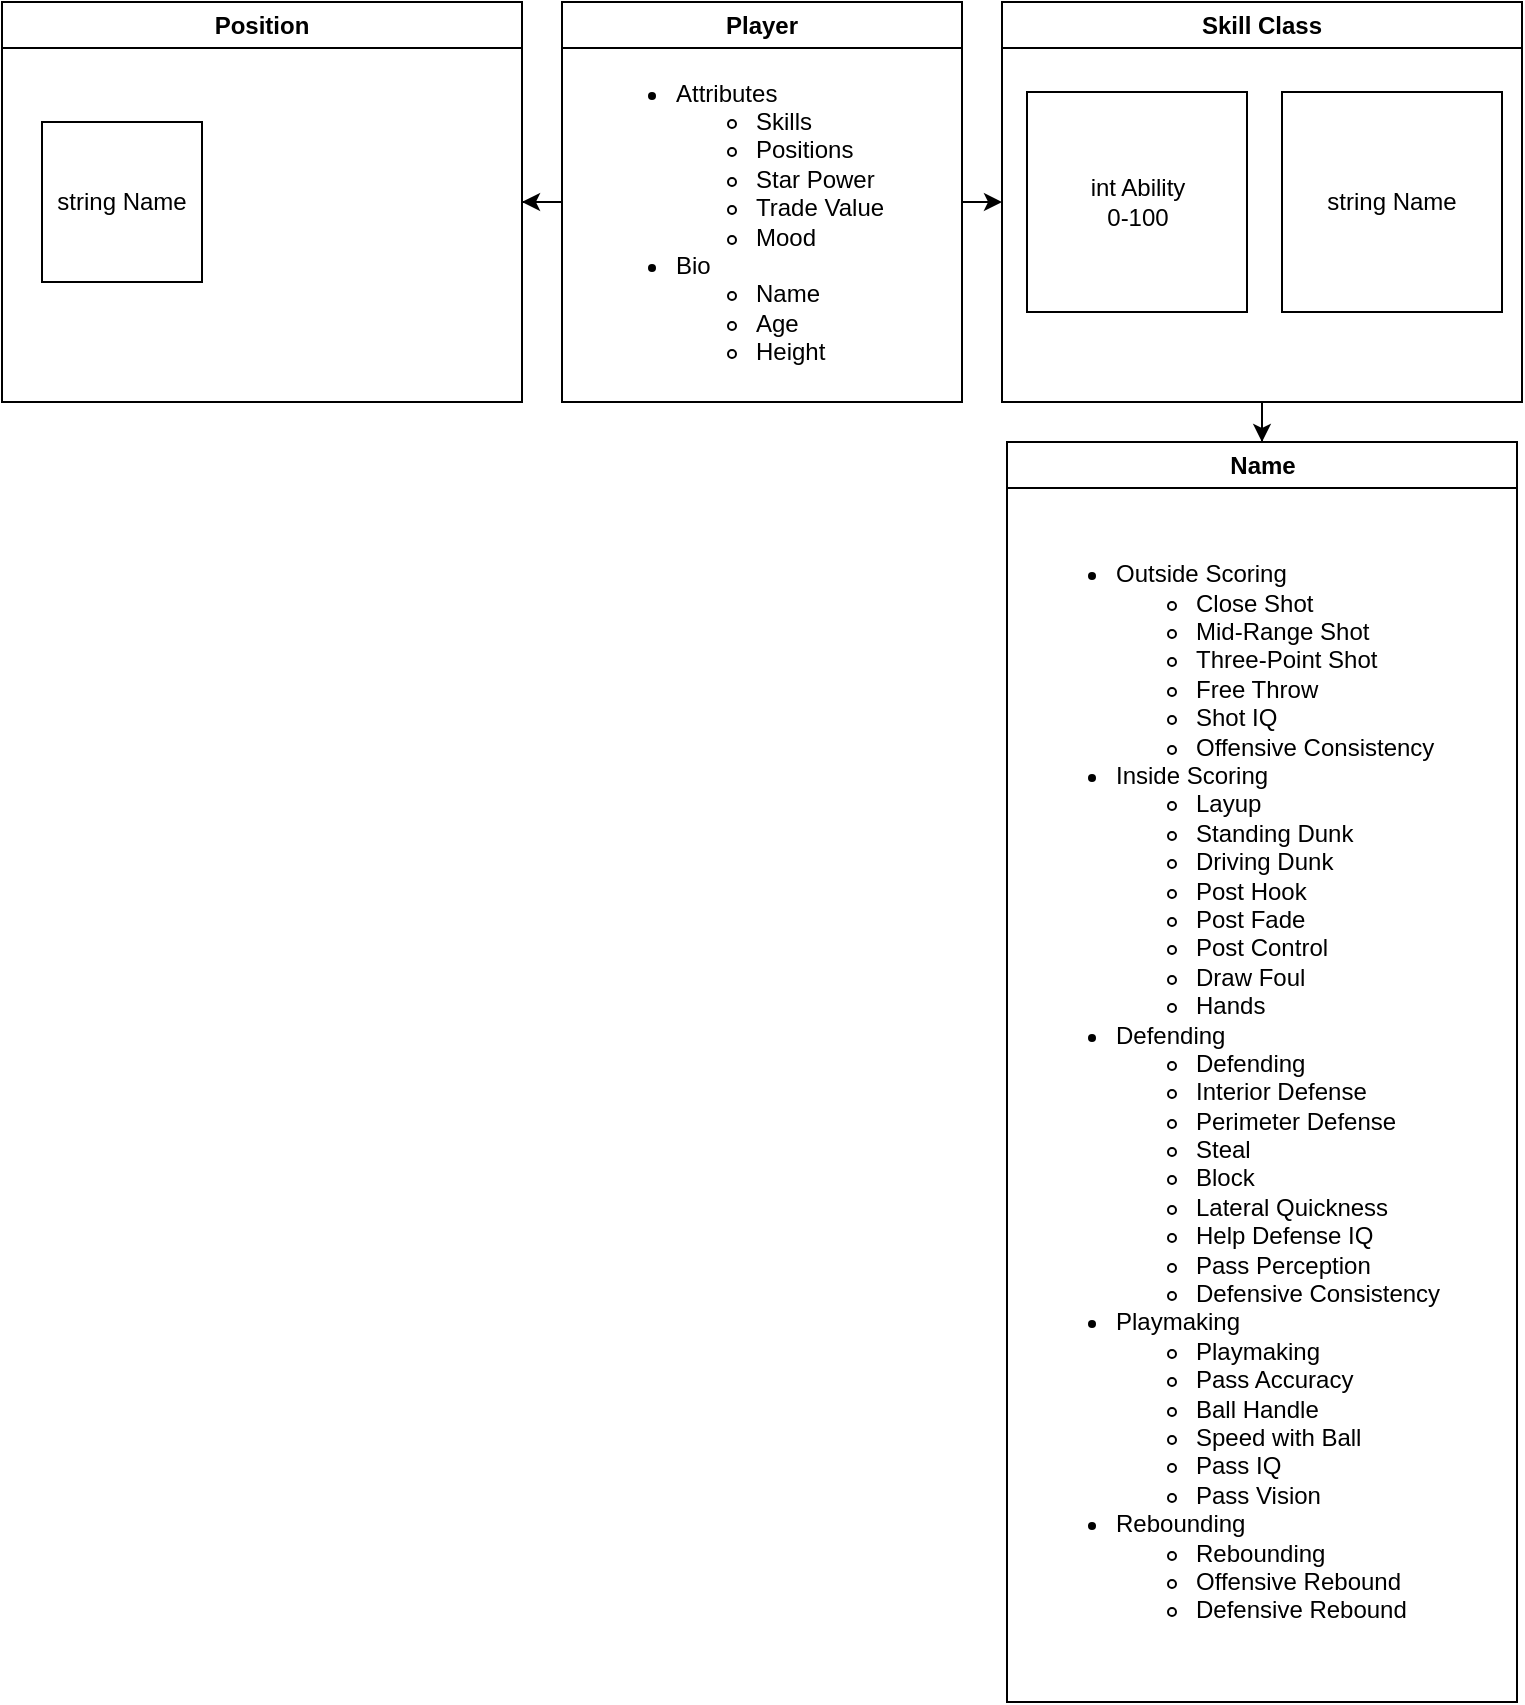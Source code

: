 <mxfile version="22.0.1" type="github">
  <diagram name="Page-1" id="CRVYOWQrbE0ftQAD-L7y">
    <mxGraphModel dx="989" dy="571" grid="1" gridSize="10" guides="1" tooltips="1" connect="1" arrows="1" fold="1" page="1" pageScale="1" pageWidth="850" pageHeight="1100" math="0" shadow="0">
      <root>
        <mxCell id="0" />
        <mxCell id="1" parent="0" />
        <mxCell id="PVbGxt40iiAfk506Mw7s-27" style="edgeStyle=orthogonalEdgeStyle;rounded=0;orthogonalLoop=1;jettySize=auto;html=1;exitX=1;exitY=0.5;exitDx=0;exitDy=0;" edge="1" parent="1" source="PVbGxt40iiAfk506Mw7s-1">
          <mxGeometry relative="1" as="geometry">
            <mxPoint x="530.0" y="160.034" as="targetPoint" />
          </mxGeometry>
        </mxCell>
        <mxCell id="PVbGxt40iiAfk506Mw7s-34" style="edgeStyle=orthogonalEdgeStyle;rounded=0;orthogonalLoop=1;jettySize=auto;html=1;entryX=1;entryY=0.5;entryDx=0;entryDy=0;" edge="1" parent="1" source="PVbGxt40iiAfk506Mw7s-1" target="PVbGxt40iiAfk506Mw7s-33">
          <mxGeometry relative="1" as="geometry" />
        </mxCell>
        <mxCell id="PVbGxt40iiAfk506Mw7s-1" value="Player" style="swimlane;whiteSpace=wrap;html=1;labelBackgroundColor=none;" vertex="1" parent="1">
          <mxGeometry x="310" y="60" width="200" height="200" as="geometry" />
        </mxCell>
        <mxCell id="PVbGxt40iiAfk506Mw7s-7" value="&lt;ul style=&quot;&quot;&gt;&lt;li style=&quot;&quot;&gt;&lt;span style=&quot;background-color: initial;&quot;&gt;Attributes&lt;/span&gt;&lt;/li&gt;&lt;ul&gt;&lt;li style=&quot;&quot;&gt;&lt;span style=&quot;background-color: initial;&quot;&gt;Skills&lt;/span&gt;&lt;/li&gt;&lt;li style=&quot;&quot;&gt;Positions&lt;/li&gt;&lt;li style=&quot;&quot;&gt;Star Power&lt;/li&gt;&lt;li style=&quot;&quot;&gt;Trade Value&lt;/li&gt;&lt;li style=&quot;&quot;&gt;Mood&lt;/li&gt;&lt;/ul&gt;&lt;li&gt;Bio&lt;/li&gt;&lt;ul&gt;&lt;li&gt;Name&lt;/li&gt;&lt;li&gt;Age&lt;/li&gt;&lt;li&gt;Height&lt;/li&gt;&lt;/ul&gt;&lt;/ul&gt;" style="text;html=1;align=left;verticalAlign=middle;resizable=0;points=[];autosize=1;strokeColor=none;fillColor=none;labelBackgroundColor=none;" vertex="1" parent="PVbGxt40iiAfk506Mw7s-1">
          <mxGeometry x="15" y="20" width="170" height="180" as="geometry" />
        </mxCell>
        <mxCell id="PVbGxt40iiAfk506Mw7s-10" value="Name" style="swimlane;whiteSpace=wrap;html=1;labelBackgroundColor=none;" vertex="1" parent="1">
          <mxGeometry x="532.5" y="280" width="255" height="630" as="geometry">
            <mxRectangle x="590" y="100" width="70" height="30" as="alternateBounds" />
          </mxGeometry>
        </mxCell>
        <mxCell id="PVbGxt40iiAfk506Mw7s-11" value="&lt;ul&gt;&lt;li&gt;Outside Scoring&lt;/li&gt;&lt;ul&gt;&lt;li&gt;Close Shot&lt;/li&gt;&lt;li&gt;Mid-Range Shot&lt;/li&gt;&lt;li&gt;Three-Point Shot&lt;/li&gt;&lt;li&gt;Free Throw&lt;/li&gt;&lt;li&gt;Shot IQ&lt;/li&gt;&lt;li&gt;Offensive Consistency&lt;/li&gt;&lt;/ul&gt;&lt;li&gt;Inside Scoring&lt;/li&gt;&lt;ul&gt;&lt;li&gt;Layup&lt;/li&gt;&lt;li&gt;Standing Dunk&lt;/li&gt;&lt;li&gt;Driving Dunk&lt;/li&gt;&lt;li&gt;Post Hook&lt;/li&gt;&lt;li&gt;Post Fade&lt;/li&gt;&lt;li&gt;Post Control&lt;/li&gt;&lt;li&gt;Draw Foul&lt;/li&gt;&lt;li&gt;Hands&lt;/li&gt;&lt;/ul&gt;&lt;li&gt;Defending&lt;/li&gt;&lt;ul&gt;&lt;li&gt;Defending&lt;/li&gt;&lt;li&gt;Interior Defense&lt;/li&gt;&lt;li&gt;Perimeter Defense&lt;/li&gt;&lt;li&gt;Steal&lt;/li&gt;&lt;li&gt;Block&lt;/li&gt;&lt;li&gt;Lateral Quickness&lt;/li&gt;&lt;li&gt;Help Defense IQ&lt;/li&gt;&lt;li&gt;Pass Perception&lt;/li&gt;&lt;li&gt;Defensive Consistency&lt;/li&gt;&lt;/ul&gt;&lt;li&gt;Playmaking&lt;/li&gt;&lt;ul&gt;&lt;li&gt;Playmaking&lt;/li&gt;&lt;li&gt;Pass Accuracy&lt;/li&gt;&lt;li&gt;Ball Handle&lt;/li&gt;&lt;li&gt;Speed with Ball&lt;/li&gt;&lt;li&gt;Pass IQ&lt;/li&gt;&lt;li&gt;Pass Vision&lt;/li&gt;&lt;/ul&gt;&lt;li&gt;Rebounding&lt;/li&gt;&lt;ul&gt;&lt;li&gt;Rebounding&lt;/li&gt;&lt;li&gt;Offensive Rebound&lt;/li&gt;&lt;li&gt;Defensive Rebound&lt;/li&gt;&lt;/ul&gt;&lt;/ul&gt;" style="text;html=1;align=left;verticalAlign=middle;resizable=0;points=[];autosize=1;strokeColor=none;fillColor=none;labelBackgroundColor=none;" vertex="1" parent="PVbGxt40iiAfk506Mw7s-10">
          <mxGeometry x="12.5" y="40" width="230" height="570" as="geometry" />
        </mxCell>
        <mxCell id="PVbGxt40iiAfk506Mw7s-28" style="edgeStyle=orthogonalEdgeStyle;rounded=0;orthogonalLoop=1;jettySize=auto;html=1;entryX=0.5;entryY=0;entryDx=0;entryDy=0;" edge="1" parent="1" source="PVbGxt40iiAfk506Mw7s-21" target="PVbGxt40iiAfk506Mw7s-10">
          <mxGeometry relative="1" as="geometry" />
        </mxCell>
        <mxCell id="PVbGxt40iiAfk506Mw7s-21" value="Skill Class" style="swimlane;whiteSpace=wrap;html=1;labelBackgroundColor=none;" vertex="1" parent="1">
          <mxGeometry x="530" y="60" width="260" height="200" as="geometry">
            <mxRectangle x="590" y="100" width="70" height="30" as="alternateBounds" />
          </mxGeometry>
        </mxCell>
        <mxCell id="PVbGxt40iiAfk506Mw7s-26" value="int Ability&lt;br&gt;0-100" style="whiteSpace=wrap;html=1;aspect=fixed;align=center;" vertex="1" parent="PVbGxt40iiAfk506Mw7s-21">
          <mxGeometry x="12.5" y="45" width="110" height="110" as="geometry" />
        </mxCell>
        <mxCell id="PVbGxt40iiAfk506Mw7s-29" value="string Name" style="whiteSpace=wrap;html=1;aspect=fixed;" vertex="1" parent="PVbGxt40iiAfk506Mw7s-21">
          <mxGeometry x="140" y="45" width="110" height="110" as="geometry" />
        </mxCell>
        <mxCell id="PVbGxt40iiAfk506Mw7s-33" value="Position" style="swimlane;whiteSpace=wrap;html=1;" vertex="1" parent="1">
          <mxGeometry x="30" y="60" width="260" height="200" as="geometry" />
        </mxCell>
        <mxCell id="PVbGxt40iiAfk506Mw7s-35" value="string Name" style="whiteSpace=wrap;html=1;aspect=fixed;" vertex="1" parent="PVbGxt40iiAfk506Mw7s-33">
          <mxGeometry x="20" y="60" width="80" height="80" as="geometry" />
        </mxCell>
      </root>
    </mxGraphModel>
  </diagram>
</mxfile>
